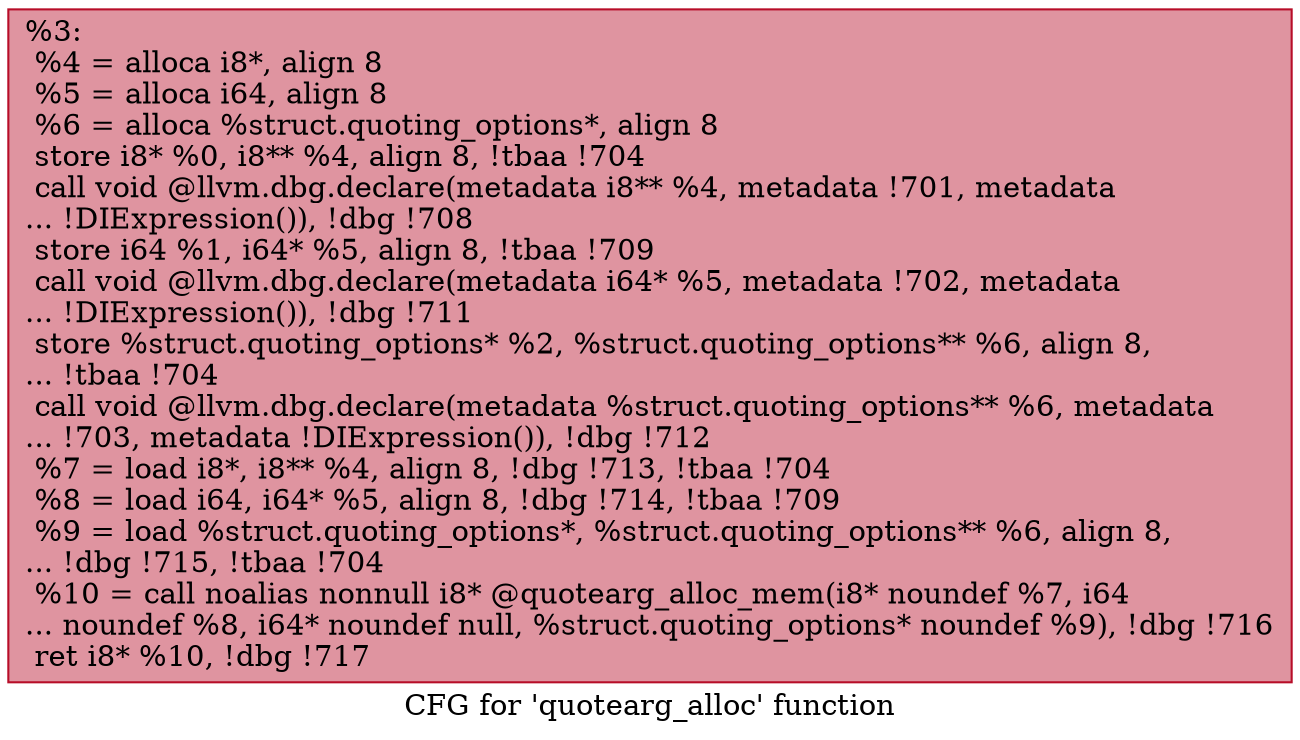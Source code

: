 digraph "CFG for 'quotearg_alloc' function" {
	label="CFG for 'quotearg_alloc' function";

	Node0x19496e0 [shape=record,color="#b70d28ff", style=filled, fillcolor="#b70d2870",label="{%3:\l  %4 = alloca i8*, align 8\l  %5 = alloca i64, align 8\l  %6 = alloca %struct.quoting_options*, align 8\l  store i8* %0, i8** %4, align 8, !tbaa !704\l  call void @llvm.dbg.declare(metadata i8** %4, metadata !701, metadata\l... !DIExpression()), !dbg !708\l  store i64 %1, i64* %5, align 8, !tbaa !709\l  call void @llvm.dbg.declare(metadata i64* %5, metadata !702, metadata\l... !DIExpression()), !dbg !711\l  store %struct.quoting_options* %2, %struct.quoting_options** %6, align 8,\l... !tbaa !704\l  call void @llvm.dbg.declare(metadata %struct.quoting_options** %6, metadata\l... !703, metadata !DIExpression()), !dbg !712\l  %7 = load i8*, i8** %4, align 8, !dbg !713, !tbaa !704\l  %8 = load i64, i64* %5, align 8, !dbg !714, !tbaa !709\l  %9 = load %struct.quoting_options*, %struct.quoting_options** %6, align 8,\l... !dbg !715, !tbaa !704\l  %10 = call noalias nonnull i8* @quotearg_alloc_mem(i8* noundef %7, i64\l... noundef %8, i64* noundef null, %struct.quoting_options* noundef %9), !dbg !716\l  ret i8* %10, !dbg !717\l}"];
}
